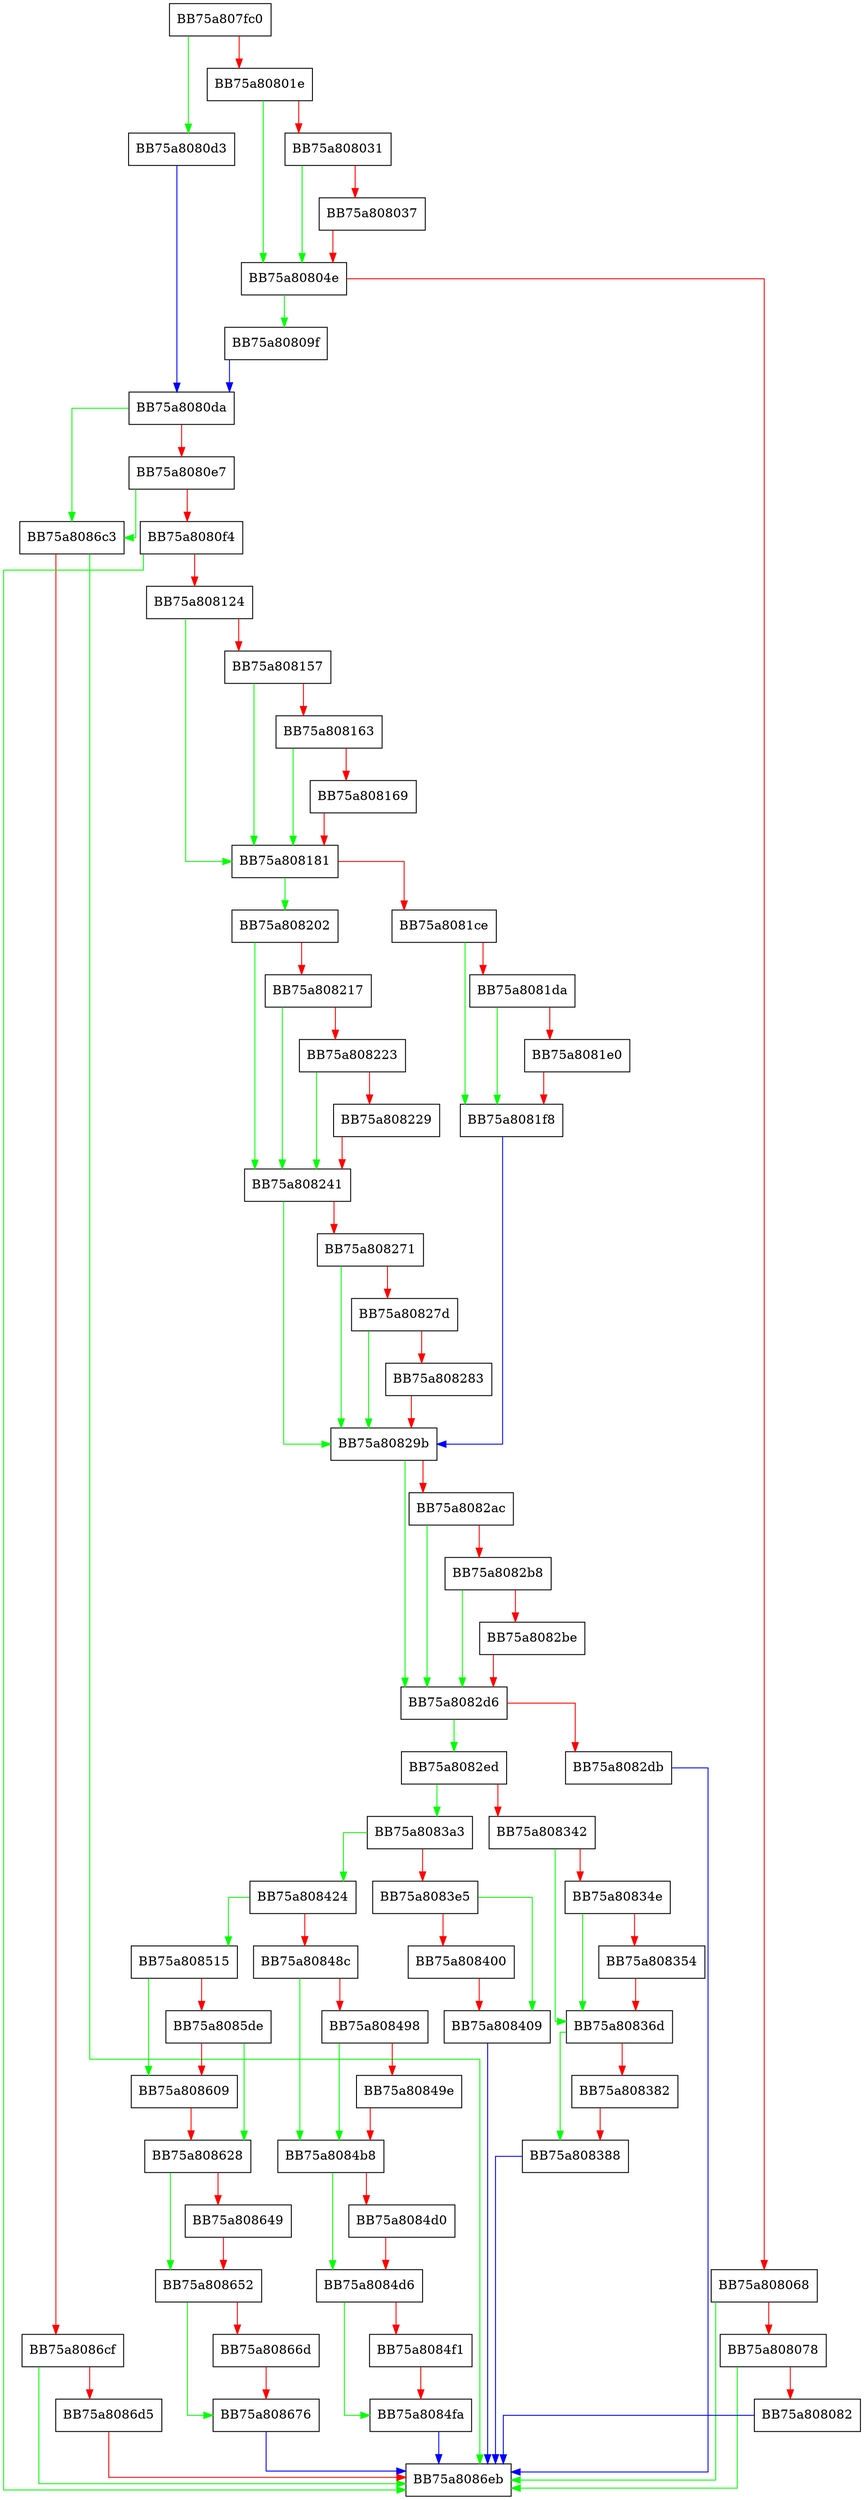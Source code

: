 digraph BmFileEvents {
  node [shape="box"];
  graph [splines=ortho];
  BB75a807fc0 -> BB75a8080d3 [color="green"];
  BB75a807fc0 -> BB75a80801e [color="red"];
  BB75a80801e -> BB75a80804e [color="green"];
  BB75a80801e -> BB75a808031 [color="red"];
  BB75a808031 -> BB75a80804e [color="green"];
  BB75a808031 -> BB75a808037 [color="red"];
  BB75a808037 -> BB75a80804e [color="red"];
  BB75a80804e -> BB75a80809f [color="green"];
  BB75a80804e -> BB75a808068 [color="red"];
  BB75a808068 -> BB75a8086eb [color="green"];
  BB75a808068 -> BB75a808078 [color="red"];
  BB75a808078 -> BB75a8086eb [color="green"];
  BB75a808078 -> BB75a808082 [color="red"];
  BB75a808082 -> BB75a8086eb [color="blue"];
  BB75a80809f -> BB75a8080da [color="blue"];
  BB75a8080d3 -> BB75a8080da [color="blue"];
  BB75a8080da -> BB75a8086c3 [color="green"];
  BB75a8080da -> BB75a8080e7 [color="red"];
  BB75a8080e7 -> BB75a8086c3 [color="green"];
  BB75a8080e7 -> BB75a8080f4 [color="red"];
  BB75a8080f4 -> BB75a8086eb [color="green"];
  BB75a8080f4 -> BB75a808124 [color="red"];
  BB75a808124 -> BB75a808181 [color="green"];
  BB75a808124 -> BB75a808157 [color="red"];
  BB75a808157 -> BB75a808181 [color="green"];
  BB75a808157 -> BB75a808163 [color="red"];
  BB75a808163 -> BB75a808181 [color="green"];
  BB75a808163 -> BB75a808169 [color="red"];
  BB75a808169 -> BB75a808181 [color="red"];
  BB75a808181 -> BB75a808202 [color="green"];
  BB75a808181 -> BB75a8081ce [color="red"];
  BB75a8081ce -> BB75a8081f8 [color="green"];
  BB75a8081ce -> BB75a8081da [color="red"];
  BB75a8081da -> BB75a8081f8 [color="green"];
  BB75a8081da -> BB75a8081e0 [color="red"];
  BB75a8081e0 -> BB75a8081f8 [color="red"];
  BB75a8081f8 -> BB75a80829b [color="blue"];
  BB75a808202 -> BB75a808241 [color="green"];
  BB75a808202 -> BB75a808217 [color="red"];
  BB75a808217 -> BB75a808241 [color="green"];
  BB75a808217 -> BB75a808223 [color="red"];
  BB75a808223 -> BB75a808241 [color="green"];
  BB75a808223 -> BB75a808229 [color="red"];
  BB75a808229 -> BB75a808241 [color="red"];
  BB75a808241 -> BB75a80829b [color="green"];
  BB75a808241 -> BB75a808271 [color="red"];
  BB75a808271 -> BB75a80829b [color="green"];
  BB75a808271 -> BB75a80827d [color="red"];
  BB75a80827d -> BB75a80829b [color="green"];
  BB75a80827d -> BB75a808283 [color="red"];
  BB75a808283 -> BB75a80829b [color="red"];
  BB75a80829b -> BB75a8082d6 [color="green"];
  BB75a80829b -> BB75a8082ac [color="red"];
  BB75a8082ac -> BB75a8082d6 [color="green"];
  BB75a8082ac -> BB75a8082b8 [color="red"];
  BB75a8082b8 -> BB75a8082d6 [color="green"];
  BB75a8082b8 -> BB75a8082be [color="red"];
  BB75a8082be -> BB75a8082d6 [color="red"];
  BB75a8082d6 -> BB75a8082ed [color="green"];
  BB75a8082d6 -> BB75a8082db [color="red"];
  BB75a8082db -> BB75a8086eb [color="blue"];
  BB75a8082ed -> BB75a8083a3 [color="green"];
  BB75a8082ed -> BB75a808342 [color="red"];
  BB75a808342 -> BB75a80836d [color="green"];
  BB75a808342 -> BB75a80834e [color="red"];
  BB75a80834e -> BB75a80836d [color="green"];
  BB75a80834e -> BB75a808354 [color="red"];
  BB75a808354 -> BB75a80836d [color="red"];
  BB75a80836d -> BB75a808388 [color="green"];
  BB75a80836d -> BB75a808382 [color="red"];
  BB75a808382 -> BB75a808388 [color="red"];
  BB75a808388 -> BB75a8086eb [color="blue"];
  BB75a8083a3 -> BB75a808424 [color="green"];
  BB75a8083a3 -> BB75a8083e5 [color="red"];
  BB75a8083e5 -> BB75a808409 [color="green"];
  BB75a8083e5 -> BB75a808400 [color="red"];
  BB75a808400 -> BB75a808409 [color="red"];
  BB75a808409 -> BB75a8086eb [color="blue"];
  BB75a808424 -> BB75a808515 [color="green"];
  BB75a808424 -> BB75a80848c [color="red"];
  BB75a80848c -> BB75a8084b8 [color="green"];
  BB75a80848c -> BB75a808498 [color="red"];
  BB75a808498 -> BB75a8084b8 [color="green"];
  BB75a808498 -> BB75a80849e [color="red"];
  BB75a80849e -> BB75a8084b8 [color="red"];
  BB75a8084b8 -> BB75a8084d6 [color="green"];
  BB75a8084b8 -> BB75a8084d0 [color="red"];
  BB75a8084d0 -> BB75a8084d6 [color="red"];
  BB75a8084d6 -> BB75a8084fa [color="green"];
  BB75a8084d6 -> BB75a8084f1 [color="red"];
  BB75a8084f1 -> BB75a8084fa [color="red"];
  BB75a8084fa -> BB75a8086eb [color="blue"];
  BB75a808515 -> BB75a808609 [color="green"];
  BB75a808515 -> BB75a8085de [color="red"];
  BB75a8085de -> BB75a808628 [color="green"];
  BB75a8085de -> BB75a808609 [color="red"];
  BB75a808609 -> BB75a808628 [color="red"];
  BB75a808628 -> BB75a808652 [color="green"];
  BB75a808628 -> BB75a808649 [color="red"];
  BB75a808649 -> BB75a808652 [color="red"];
  BB75a808652 -> BB75a808676 [color="green"];
  BB75a808652 -> BB75a80866d [color="red"];
  BB75a80866d -> BB75a808676 [color="red"];
  BB75a808676 -> BB75a8086eb [color="blue"];
  BB75a8086c3 -> BB75a8086eb [color="green"];
  BB75a8086c3 -> BB75a8086cf [color="red"];
  BB75a8086cf -> BB75a8086eb [color="green"];
  BB75a8086cf -> BB75a8086d5 [color="red"];
  BB75a8086d5 -> BB75a8086eb [color="red"];
}